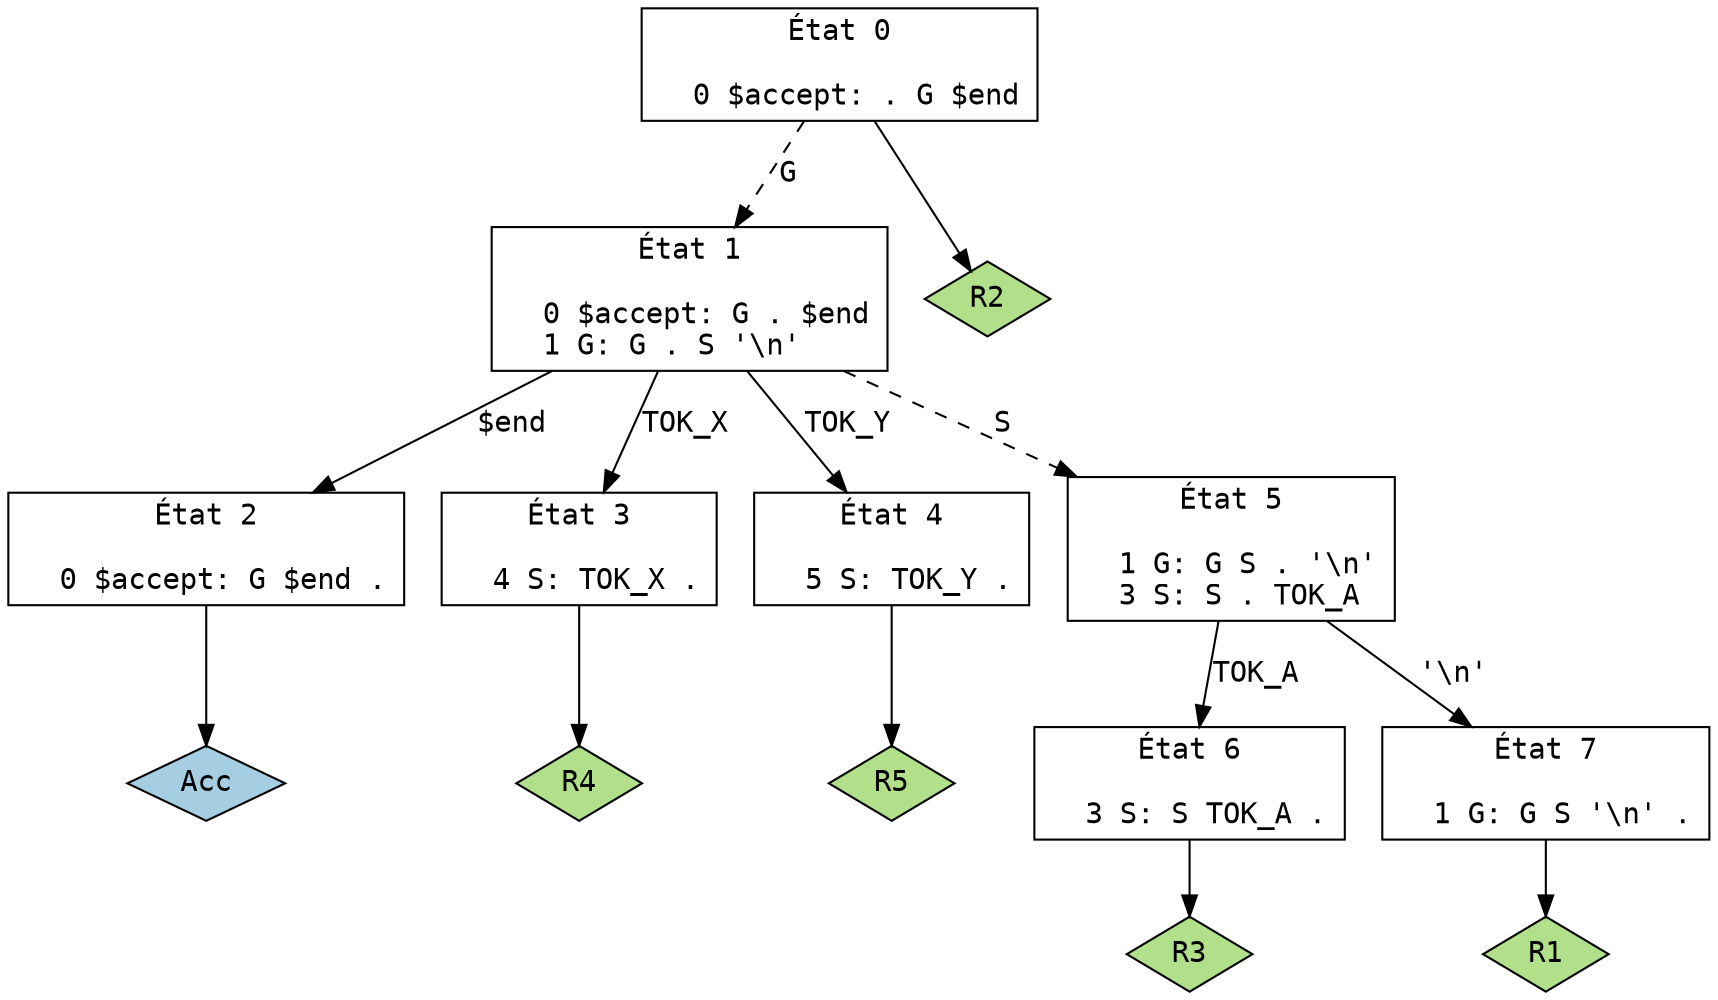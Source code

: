 // Produit par GNU Bison 3.0.4.
// Rapporter les bugs à <bug-bison@gnu.org>.
// Page d'accueil: <http://www.gnu.org/software/bison/>.

digraph "ex1.y"
{
  node [fontname = courier, shape = box, colorscheme = paired6]
  edge [fontname = courier]

  0 [label="État 0\n\l  0 $accept: . G $end\l"]
  0 -> 1 [style=dashed label="G"]
  0 -> "0R2" [style=solid]
 "0R2" [label="R2", fillcolor=3, shape=diamond, style=filled]
  1 [label="État 1\n\l  0 $accept: G . $end\l  1 G: G . S '\\n'\l"]
  1 -> 2 [style=solid label="$end"]
  1 -> 3 [style=solid label="TOK_X"]
  1 -> 4 [style=solid label="TOK_Y"]
  1 -> 5 [style=dashed label="S"]
  2 [label="État 2\n\l  0 $accept: G $end .\l"]
  2 -> "2R0" [style=solid]
 "2R0" [label="Acc", fillcolor=1, shape=diamond, style=filled]
  3 [label="État 3\n\l  4 S: TOK_X .\l"]
  3 -> "3R4" [style=solid]
 "3R4" [label="R4", fillcolor=3, shape=diamond, style=filled]
  4 [label="État 4\n\l  5 S: TOK_Y .\l"]
  4 -> "4R5" [style=solid]
 "4R5" [label="R5", fillcolor=3, shape=diamond, style=filled]
  5 [label="État 5\n\l  1 G: G S . '\\n'\l  3 S: S . TOK_A\l"]
  5 -> 6 [style=solid label="TOK_A"]
  5 -> 7 [style=solid label="'\\n'"]
  6 [label="État 6\n\l  3 S: S TOK_A .\l"]
  6 -> "6R3" [style=solid]
 "6R3" [label="R3", fillcolor=3, shape=diamond, style=filled]
  7 [label="État 7\n\l  1 G: G S '\\n' .\l"]
  7 -> "7R1" [style=solid]
 "7R1" [label="R1", fillcolor=3, shape=diamond, style=filled]
}
